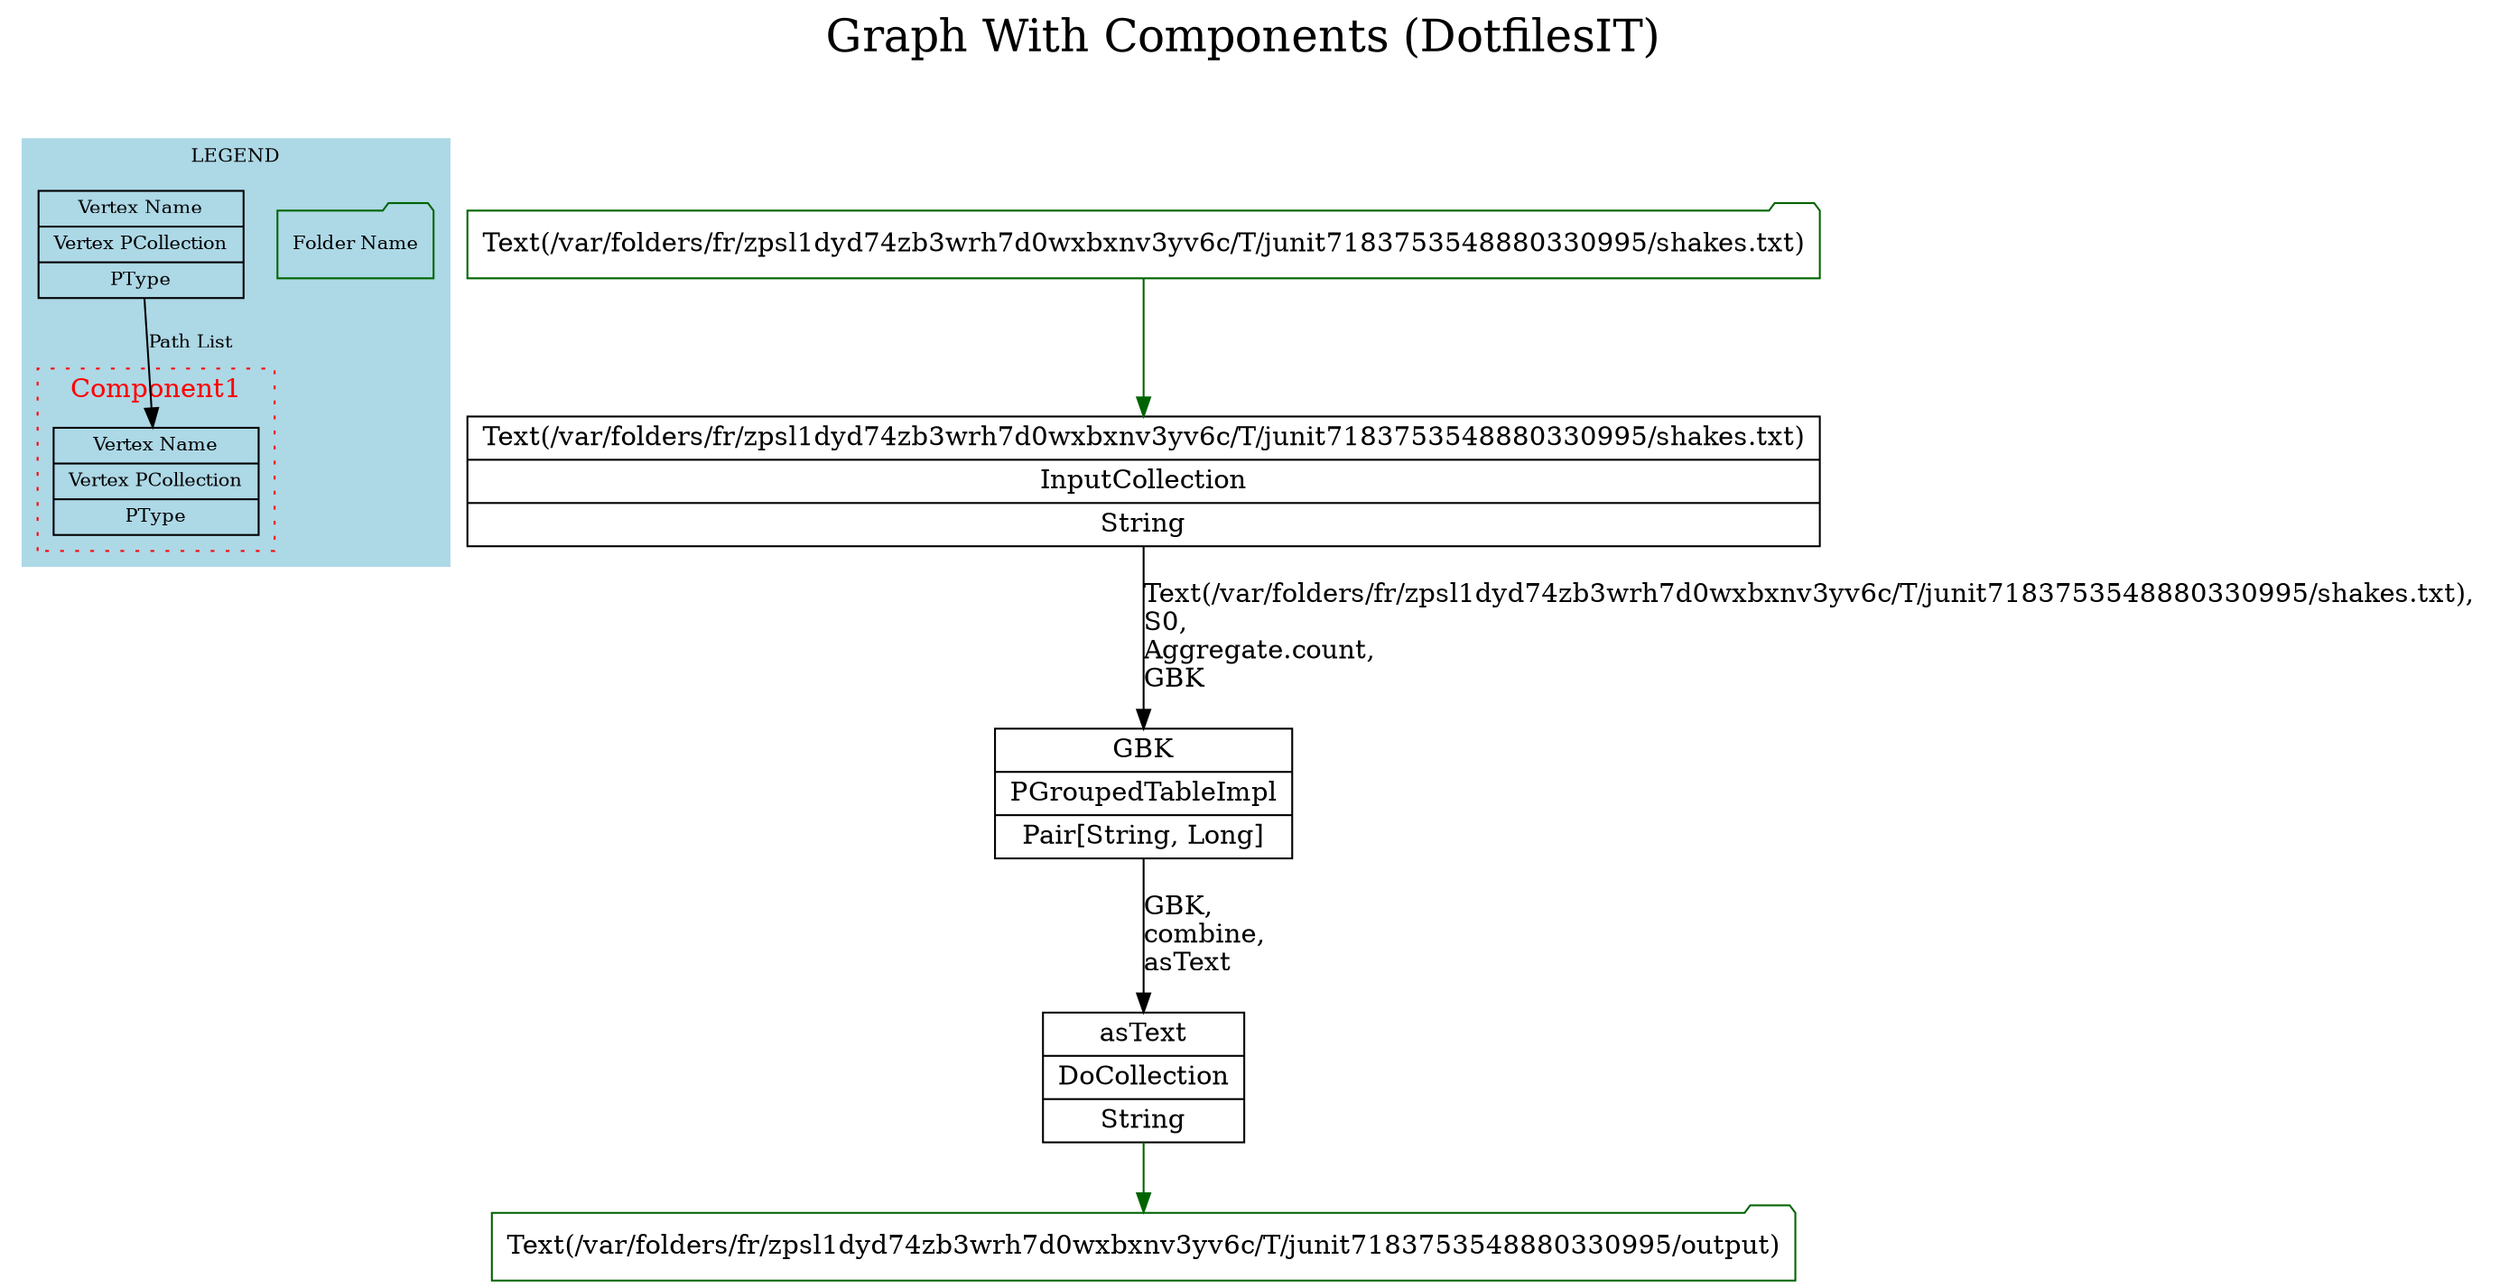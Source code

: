 digraph G {
   label="Graph With Components (DotfilesIT) \n\n"; fontsize=24; labelloc="t"; 
subgraph "cluster-legend-rtnodes" {
label="LEGEND" ; fontsize=10; style=filled; color=lightblue;
   "Folder"  [label="Folder Name", fontsize=10, shape=folder, color=darkGreen]
   "Vertex1"  [label="{Vertex Name | Vertex PCollection | PType }", fontsize=10, shape=record]
   subgraph "cluster-component-legend" {
         label="Component1" fontsize=14 graph[style=dotted] fontcolor=red color=red
      "Vertex2"  [label="{Vertex Name | Vertex PCollection | PType }", fontsize=10, shape=record]
   }
   "Vertex1" -> "Vertex2" [label="Path List", fontsize=10];
}
"GBK@827506119" [label="{GBK | PGroupedTableImpl | Pair[String, Long] }", shape=record, color=black];
"asText@742565912" [label="{asText | DoCollection | String }", shape=record, color=black];
"ST@Text(/var/folders/fr/zpsl1dyd74zb3wrh7d0wxbxnv3yv6c/T/junit7183753548880330995/output)" [label="Text(/var/folders/fr/zpsl1dyd74zb3wrh7d0wxbxnv3yv6c/T/junit7183753548880330995/output)", shape=folder, color="darkGreen"];
"Text(/var/folders/fr/zpsl1dyd74zb3wrh7d0wxbxnv3yv6c/T/junit7183753548880330995/shakes.txt)@546062589" [label="{Text(/var/folders/fr/zpsl1dyd74zb3wrh7d0wxbxnv3yv6c/T/junit7183753548880330995/shakes.txt) | InputCollection | String }", shape=record, color=black];
"ST@Text(/var/folders/fr/zpsl1dyd74zb3wrh7d0wxbxnv3yv6c/T/junit7183753548880330995/shakes.txt)" [label="Text(/var/folders/fr/zpsl1dyd74zb3wrh7d0wxbxnv3yv6c/T/junit7183753548880330995/shakes.txt)", shape=folder, color="darkGreen"];
"asText@742565912" -> "ST@Text(/var/folders/fr/zpsl1dyd74zb3wrh7d0wxbxnv3yv6c/T/junit7183753548880330995/output)" [color="darkGreen"];
"ST@Text(/var/folders/fr/zpsl1dyd74zb3wrh7d0wxbxnv3yv6c/T/junit7183753548880330995/shakes.txt)" -> "Text(/var/folders/fr/zpsl1dyd74zb3wrh7d0wxbxnv3yv6c/T/junit7183753548880330995/shakes.txt)@546062589" [color="darkGreen"];
"GBK@827506119" -> "asText@742565912" [label="GBK,  \lcombine,  \lasText \l", labeljust=r, color="black"];
"Text(/var/folders/fr/zpsl1dyd74zb3wrh7d0wxbxnv3yv6c/T/junit7183753548880330995/shakes.txt)@546062589" -> "GBK@827506119" [label="Text(/var/folders/fr/zpsl1dyd74zb3wrh7d0wxbxnv3yv6c/T/junit7183753548880330995/shakes.txt),  \lS0,  \lAggregate.count,  \lGBK \l", labeljust=r, color="black"];
}
